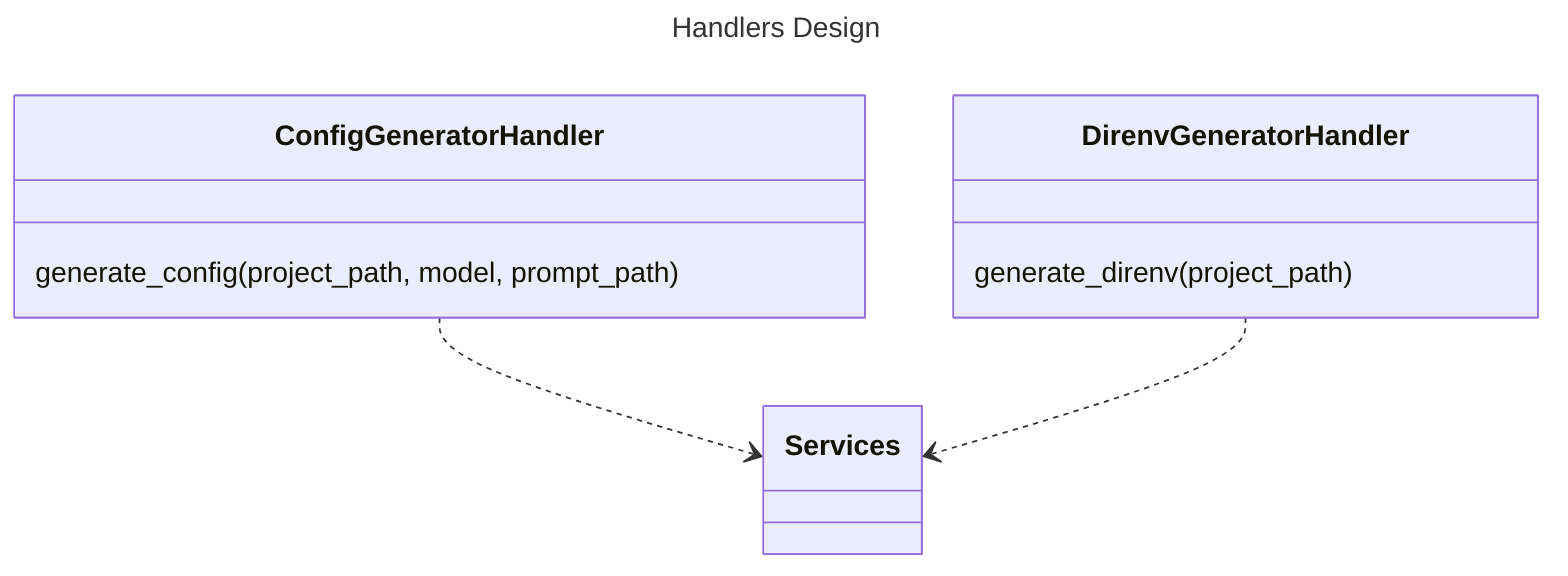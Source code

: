 ---
title: Handlers Design
---
classDiagram
    class ConfigGeneratorHandler {
        generate_config(project_path, model, prompt_path)
    }

    class DirenvGeneratorHandler {
        generate_direnv(project_path)
    }

    ConfigGeneratorHandler  ..> Services
    DirenvGeneratorHandler  ..> Services